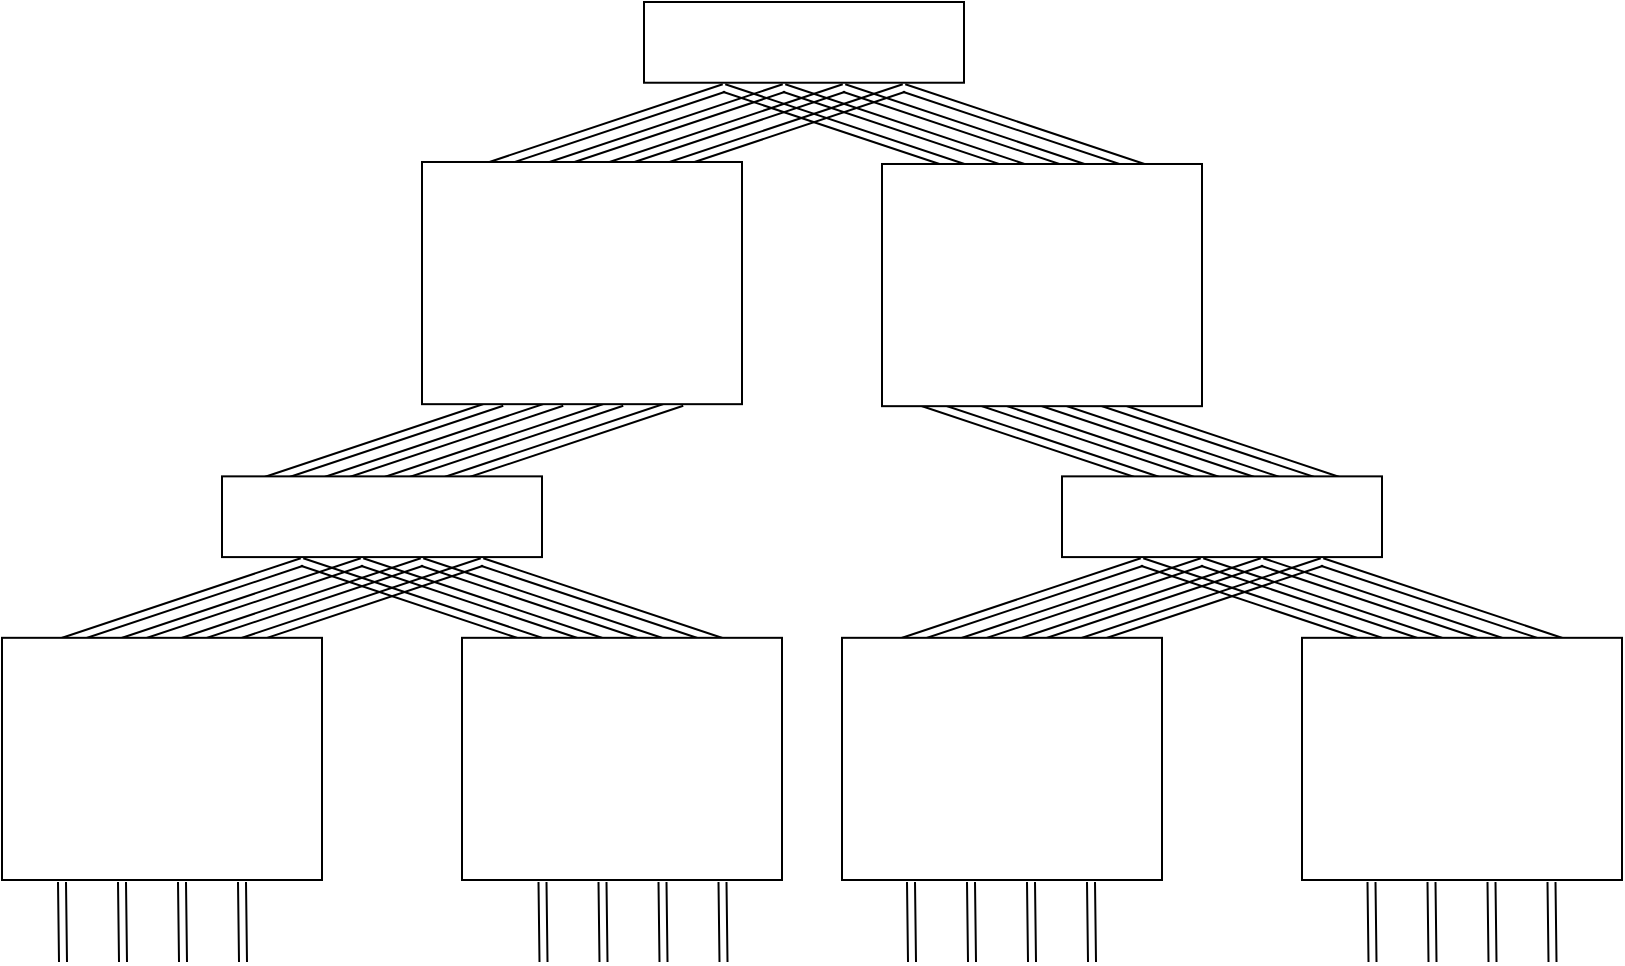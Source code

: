 <mxfile version="24.2.2" type="github">
  <diagram name="Page-1" id="-WETygOvhYKLJvWQvo6D">
    <mxGraphModel dx="986" dy="602" grid="1" gridSize="10" guides="1" tooltips="1" connect="1" arrows="1" fold="1" page="1" pageScale="1" pageWidth="850" pageHeight="1100" math="0" shadow="0">
      <root>
        <mxCell id="0" />
        <mxCell id="1" parent="0" />
        <mxCell id="1y08PZAfGzx5HJ8WRer2-4" style="rounded=0;orthogonalLoop=1;jettySize=auto;html=1;exitX=0.5;exitY=0;exitDx=0;exitDy=0;entryX=0.5;entryY=1;entryDx=0;entryDy=0;endArrow=none;endFill=0;shape=link;" edge="1" parent="1">
          <mxGeometry relative="1" as="geometry">
            <mxPoint x="100" y="480" as="sourcePoint" />
            <mxPoint x="220" y="440" as="targetPoint" />
          </mxGeometry>
        </mxCell>
        <mxCell id="1y08PZAfGzx5HJ8WRer2-5" style="rounded=0;orthogonalLoop=1;jettySize=auto;html=1;exitX=0.5;exitY=0;exitDx=0;exitDy=0;entryX=0.5;entryY=1;entryDx=0;entryDy=0;endArrow=none;endFill=0;shape=link;" edge="1" parent="1">
          <mxGeometry relative="1" as="geometry">
            <mxPoint x="70" y="480" as="sourcePoint" />
            <mxPoint x="190" y="440" as="targetPoint" />
          </mxGeometry>
        </mxCell>
        <mxCell id="1y08PZAfGzx5HJ8WRer2-6" style="rounded=0;orthogonalLoop=1;jettySize=auto;html=1;exitX=0.5;exitY=0;exitDx=0;exitDy=0;entryX=0.5;entryY=1;entryDx=0;entryDy=0;endArrow=none;endFill=0;shape=link;" edge="1" parent="1">
          <mxGeometry relative="1" as="geometry">
            <mxPoint x="160" y="480" as="sourcePoint" />
            <mxPoint x="280" y="440" as="targetPoint" />
          </mxGeometry>
        </mxCell>
        <mxCell id="1y08PZAfGzx5HJ8WRer2-7" style="rounded=0;orthogonalLoop=1;jettySize=auto;html=1;exitX=0.5;exitY=0;exitDx=0;exitDy=0;entryX=0.5;entryY=1;entryDx=0;entryDy=0;endArrow=none;endFill=0;shape=link;" edge="1" parent="1">
          <mxGeometry relative="1" as="geometry">
            <mxPoint x="130" y="480" as="sourcePoint" />
            <mxPoint x="250" y="440" as="targetPoint" />
          </mxGeometry>
        </mxCell>
        <mxCell id="1y08PZAfGzx5HJ8WRer2-8" style="rounded=0;orthogonalLoop=1;jettySize=auto;html=1;exitX=0.5;exitY=0;exitDx=0;exitDy=0;entryX=0.5;entryY=1;entryDx=0;entryDy=0;endArrow=none;endFill=0;shape=link;" edge="1" parent="1">
          <mxGeometry relative="1" as="geometry">
            <mxPoint x="370" y="480" as="sourcePoint" />
            <mxPoint x="250" y="440" as="targetPoint" />
          </mxGeometry>
        </mxCell>
        <mxCell id="1y08PZAfGzx5HJ8WRer2-10" style="rounded=0;orthogonalLoop=1;jettySize=auto;html=1;exitX=0.5;exitY=0;exitDx=0;exitDy=0;entryX=0.5;entryY=1;entryDx=0;entryDy=0;endArrow=none;endFill=0;shape=link;" edge="1" parent="1">
          <mxGeometry relative="1" as="geometry">
            <mxPoint x="400" y="480" as="sourcePoint" />
            <mxPoint x="280" y="440" as="targetPoint" />
          </mxGeometry>
        </mxCell>
        <mxCell id="1y08PZAfGzx5HJ8WRer2-11" style="rounded=0;orthogonalLoop=1;jettySize=auto;html=1;exitX=0.5;exitY=0;exitDx=0;exitDy=0;entryX=0.5;entryY=1;entryDx=0;entryDy=0;endArrow=none;endFill=0;shape=link;" edge="1" parent="1">
          <mxGeometry relative="1" as="geometry">
            <mxPoint x="310" y="480" as="sourcePoint" />
            <mxPoint x="190" y="440" as="targetPoint" />
          </mxGeometry>
        </mxCell>
        <mxCell id="1y08PZAfGzx5HJ8WRer2-12" style="rounded=0;orthogonalLoop=1;jettySize=auto;html=1;exitX=0.5;exitY=0;exitDx=0;exitDy=0;entryX=0.5;entryY=1;entryDx=0;entryDy=0;endArrow=none;endFill=0;shape=link;" edge="1" parent="1">
          <mxGeometry relative="1" as="geometry">
            <mxPoint x="340" y="480" as="sourcePoint" />
            <mxPoint x="220" y="440" as="targetPoint" />
          </mxGeometry>
        </mxCell>
        <mxCell id="1y08PZAfGzx5HJ8WRer2-39" style="rounded=0;orthogonalLoop=1;jettySize=auto;html=1;entryX=0.5;entryY=1;entryDx=0;entryDy=0;endArrow=none;endFill=0;shape=link;endSize=0;startSize=0;sourcePerimeterSpacing=-4;targetPerimeterSpacing=7;" edge="1" parent="1">
          <mxGeometry relative="1" as="geometry">
            <mxPoint x="555" y="640" as="sourcePoint" />
            <mxPoint x="554.5" y="600" as="targetPoint" />
          </mxGeometry>
        </mxCell>
        <mxCell id="1y08PZAfGzx5HJ8WRer2-40" style="rounded=0;orthogonalLoop=1;jettySize=auto;html=1;entryX=0.5;entryY=1;entryDx=0;entryDy=0;endArrow=none;endFill=0;shape=link;endSize=0;startSize=0;sourcePerimeterSpacing=-4;targetPerimeterSpacing=7;" edge="1" parent="1">
          <mxGeometry relative="1" as="geometry">
            <mxPoint x="585" y="640" as="sourcePoint" />
            <mxPoint x="584.5" y="600" as="targetPoint" />
          </mxGeometry>
        </mxCell>
        <mxCell id="1y08PZAfGzx5HJ8WRer2-41" style="rounded=0;orthogonalLoop=1;jettySize=auto;html=1;entryX=0.5;entryY=1;entryDx=0;entryDy=0;endArrow=none;endFill=0;shape=link;endSize=0;startSize=0;sourcePerimeterSpacing=-4;targetPerimeterSpacing=7;" edge="1" parent="1">
          <mxGeometry relative="1" as="geometry">
            <mxPoint x="495" y="640" as="sourcePoint" />
            <mxPoint x="494.5" y="600" as="targetPoint" />
          </mxGeometry>
        </mxCell>
        <mxCell id="1y08PZAfGzx5HJ8WRer2-42" style="rounded=0;orthogonalLoop=1;jettySize=auto;html=1;entryX=0.5;entryY=1;entryDx=0;entryDy=0;endArrow=none;endFill=0;shape=link;endSize=0;startSize=0;sourcePerimeterSpacing=-4;targetPerimeterSpacing=7;" edge="1" parent="1">
          <mxGeometry relative="1" as="geometry">
            <mxPoint x="525" y="640" as="sourcePoint" />
            <mxPoint x="524.5" y="600" as="targetPoint" />
          </mxGeometry>
        </mxCell>
        <mxCell id="1y08PZAfGzx5HJ8WRer2-43" style="rounded=0;orthogonalLoop=1;jettySize=auto;html=1;exitX=0.5;exitY=0;exitDx=0;exitDy=0;entryX=0.5;entryY=1;entryDx=0;entryDy=0;endArrow=none;endFill=0;shape=link;" edge="1" parent="1">
          <mxGeometry relative="1" as="geometry">
            <mxPoint x="230" y="400" as="sourcePoint" />
            <mxPoint x="350" y="360" as="targetPoint" />
          </mxGeometry>
        </mxCell>
        <mxCell id="1y08PZAfGzx5HJ8WRer2-44" style="rounded=0;orthogonalLoop=1;jettySize=auto;html=1;exitX=0.5;exitY=0;exitDx=0;exitDy=0;entryX=0.5;entryY=1;entryDx=0;entryDy=0;endArrow=none;endFill=0;shape=link;" edge="1" parent="1">
          <mxGeometry relative="1" as="geometry">
            <mxPoint x="260" y="400" as="sourcePoint" />
            <mxPoint x="380" y="360" as="targetPoint" />
          </mxGeometry>
        </mxCell>
        <mxCell id="1y08PZAfGzx5HJ8WRer2-45" style="rounded=0;orthogonalLoop=1;jettySize=auto;html=1;exitX=0.5;exitY=0;exitDx=0;exitDy=0;entryX=0.5;entryY=1;entryDx=0;entryDy=0;endArrow=none;endFill=0;shape=link;" edge="1" parent="1">
          <mxGeometry relative="1" as="geometry">
            <mxPoint x="170" y="400" as="sourcePoint" />
            <mxPoint x="290" y="360" as="targetPoint" />
          </mxGeometry>
        </mxCell>
        <mxCell id="1y08PZAfGzx5HJ8WRer2-46" style="rounded=0;orthogonalLoop=1;jettySize=auto;html=1;exitX=0.5;exitY=0;exitDx=0;exitDy=0;entryX=0.5;entryY=1;entryDx=0;entryDy=0;endArrow=none;endFill=0;shape=link;" edge="1" parent="1">
          <mxGeometry relative="1" as="geometry">
            <mxPoint x="200" y="400" as="sourcePoint" />
            <mxPoint x="320" y="360" as="targetPoint" />
          </mxGeometry>
        </mxCell>
        <mxCell id="1y08PZAfGzx5HJ8WRer2-28" style="rounded=0;orthogonalLoop=1;jettySize=auto;html=1;exitX=0.5;exitY=0;exitDx=0;exitDy=0;entryX=0.5;entryY=1;entryDx=0;entryDy=0;endArrow=none;endFill=0;shape=link;" edge="1" parent="1">
          <mxGeometry relative="1" as="geometry">
            <mxPoint x="311" y="243" as="sourcePoint" />
            <mxPoint x="431" y="203" as="targetPoint" />
          </mxGeometry>
        </mxCell>
        <mxCell id="1y08PZAfGzx5HJ8WRer2-31" style="rounded=0;orthogonalLoop=1;jettySize=auto;html=1;exitX=0.5;exitY=0;exitDx=0;exitDy=0;entryX=0.5;entryY=1;entryDx=0;entryDy=0;endArrow=none;endFill=0;shape=link;" edge="1" parent="1">
          <mxGeometry relative="1" as="geometry">
            <mxPoint x="281" y="243" as="sourcePoint" />
            <mxPoint x="401" y="203" as="targetPoint" />
          </mxGeometry>
        </mxCell>
        <mxCell id="1y08PZAfGzx5HJ8WRer2-32" style="rounded=0;orthogonalLoop=1;jettySize=auto;html=1;exitX=0.5;exitY=0;exitDx=0;exitDy=0;entryX=0.5;entryY=1;entryDx=0;entryDy=0;endArrow=none;endFill=0;shape=link;" edge="1" parent="1">
          <mxGeometry relative="1" as="geometry">
            <mxPoint x="371" y="243" as="sourcePoint" />
            <mxPoint x="491" y="203" as="targetPoint" />
          </mxGeometry>
        </mxCell>
        <mxCell id="1y08PZAfGzx5HJ8WRer2-33" style="rounded=0;orthogonalLoop=1;jettySize=auto;html=1;exitX=0.5;exitY=0;exitDx=0;exitDy=0;entryX=0.5;entryY=1;entryDx=0;entryDy=0;endArrow=none;endFill=0;shape=link;" edge="1" parent="1">
          <mxGeometry relative="1" as="geometry">
            <mxPoint x="341" y="243" as="sourcePoint" />
            <mxPoint x="461" y="203" as="targetPoint" />
          </mxGeometry>
        </mxCell>
        <mxCell id="1y08PZAfGzx5HJ8WRer2-34" style="rounded=0;orthogonalLoop=1;jettySize=auto;html=1;exitX=0.5;exitY=0;exitDx=0;exitDy=0;entryX=0.5;entryY=1;entryDx=0;entryDy=0;endArrow=none;endFill=0;shape=link;" edge="1" parent="1">
          <mxGeometry relative="1" as="geometry">
            <mxPoint x="581" y="243" as="sourcePoint" />
            <mxPoint x="461" y="203" as="targetPoint" />
          </mxGeometry>
        </mxCell>
        <mxCell id="1y08PZAfGzx5HJ8WRer2-36" style="rounded=0;orthogonalLoop=1;jettySize=auto;html=1;exitX=0.5;exitY=0;exitDx=0;exitDy=0;entryX=0.5;entryY=1;entryDx=0;entryDy=0;endArrow=none;endFill=0;shape=link;" edge="1" parent="1">
          <mxGeometry relative="1" as="geometry">
            <mxPoint x="611" y="243" as="sourcePoint" />
            <mxPoint x="491" y="203" as="targetPoint" />
          </mxGeometry>
        </mxCell>
        <mxCell id="1y08PZAfGzx5HJ8WRer2-37" style="rounded=0;orthogonalLoop=1;jettySize=auto;html=1;exitX=0.5;exitY=0;exitDx=0;exitDy=0;entryX=0.5;entryY=1;entryDx=0;entryDy=0;endArrow=none;endFill=0;shape=link;" edge="1" parent="1">
          <mxGeometry relative="1" as="geometry">
            <mxPoint x="521" y="243" as="sourcePoint" />
            <mxPoint x="401" y="203" as="targetPoint" />
          </mxGeometry>
        </mxCell>
        <mxCell id="1y08PZAfGzx5HJ8WRer2-38" style="rounded=0;orthogonalLoop=1;jettySize=auto;html=1;exitX=0.5;exitY=0;exitDx=0;exitDy=0;entryX=0.5;entryY=1;entryDx=0;entryDy=0;endArrow=none;endFill=0;shape=link;" edge="1" parent="1">
          <mxGeometry relative="1" as="geometry">
            <mxPoint x="551" y="243" as="sourcePoint" />
            <mxPoint x="431" y="203" as="targetPoint" />
          </mxGeometry>
        </mxCell>
        <mxCell id="1y08PZAfGzx5HJ8WRer2-16" style="rounded=0;orthogonalLoop=1;jettySize=auto;html=1;exitX=0.5;exitY=0;exitDx=0;exitDy=0;entryX=0.5;entryY=1;entryDx=0;entryDy=0;endArrow=none;endFill=0;shape=link;" edge="1" parent="1">
          <mxGeometry relative="1" as="geometry">
            <mxPoint x="520" y="480" as="sourcePoint" />
            <mxPoint x="640" y="440" as="targetPoint" />
          </mxGeometry>
        </mxCell>
        <mxCell id="1y08PZAfGzx5HJ8WRer2-19" style="rounded=0;orthogonalLoop=1;jettySize=auto;html=1;exitX=0.5;exitY=0;exitDx=0;exitDy=0;entryX=0.5;entryY=1;entryDx=0;entryDy=0;endArrow=none;endFill=0;shape=link;" edge="1" parent="1">
          <mxGeometry relative="1" as="geometry">
            <mxPoint x="490" y="480" as="sourcePoint" />
            <mxPoint x="610" y="440" as="targetPoint" />
          </mxGeometry>
        </mxCell>
        <mxCell id="1y08PZAfGzx5HJ8WRer2-20" style="rounded=0;orthogonalLoop=1;jettySize=auto;html=1;exitX=0.5;exitY=0;exitDx=0;exitDy=0;entryX=0.5;entryY=1;entryDx=0;entryDy=0;endArrow=none;endFill=0;shape=link;" edge="1" parent="1">
          <mxGeometry relative="1" as="geometry">
            <mxPoint x="580" y="480" as="sourcePoint" />
            <mxPoint x="700" y="440" as="targetPoint" />
          </mxGeometry>
        </mxCell>
        <mxCell id="1y08PZAfGzx5HJ8WRer2-21" style="rounded=0;orthogonalLoop=1;jettySize=auto;html=1;exitX=0.5;exitY=0;exitDx=0;exitDy=0;entryX=0.5;entryY=1;entryDx=0;entryDy=0;endArrow=none;endFill=0;shape=link;" edge="1" parent="1">
          <mxGeometry relative="1" as="geometry">
            <mxPoint x="550" y="480" as="sourcePoint" />
            <mxPoint x="670" y="440" as="targetPoint" />
          </mxGeometry>
        </mxCell>
        <mxCell id="1y08PZAfGzx5HJ8WRer2-22" style="rounded=0;orthogonalLoop=1;jettySize=auto;html=1;exitX=0.5;exitY=0;exitDx=0;exitDy=0;entryX=0.5;entryY=1;entryDx=0;entryDy=0;endArrow=none;endFill=0;shape=link;" edge="1" parent="1">
          <mxGeometry relative="1" as="geometry">
            <mxPoint x="790" y="480" as="sourcePoint" />
            <mxPoint x="670" y="440" as="targetPoint" />
          </mxGeometry>
        </mxCell>
        <mxCell id="1y08PZAfGzx5HJ8WRer2-24" style="rounded=0;orthogonalLoop=1;jettySize=auto;html=1;exitX=0.5;exitY=0;exitDx=0;exitDy=0;entryX=0.5;entryY=1;entryDx=0;entryDy=0;endArrow=none;endFill=0;shape=link;" edge="1" parent="1">
          <mxGeometry relative="1" as="geometry">
            <mxPoint x="820" y="480" as="sourcePoint" />
            <mxPoint x="700" y="440" as="targetPoint" />
          </mxGeometry>
        </mxCell>
        <mxCell id="1y08PZAfGzx5HJ8WRer2-25" style="rounded=0;orthogonalLoop=1;jettySize=auto;html=1;exitX=0.5;exitY=0;exitDx=0;exitDy=0;entryX=0.5;entryY=1;entryDx=0;entryDy=0;endArrow=none;endFill=0;shape=link;" edge="1" parent="1">
          <mxGeometry relative="1" as="geometry">
            <mxPoint x="730" y="480" as="sourcePoint" />
            <mxPoint x="610" y="440" as="targetPoint" />
          </mxGeometry>
        </mxCell>
        <mxCell id="1y08PZAfGzx5HJ8WRer2-26" style="rounded=0;orthogonalLoop=1;jettySize=auto;html=1;exitX=0.5;exitY=0;exitDx=0;exitDy=0;entryX=0.5;entryY=1;entryDx=0;entryDy=0;endArrow=none;endFill=0;shape=link;" edge="1" parent="1">
          <mxGeometry relative="1" as="geometry">
            <mxPoint x="760" y="480" as="sourcePoint" />
            <mxPoint x="640" y="440" as="targetPoint" />
          </mxGeometry>
        </mxCell>
        <mxCell id="1y08PZAfGzx5HJ8WRer2-55" style="rounded=0;orthogonalLoop=1;jettySize=auto;html=1;entryX=0.5;entryY=1;entryDx=0;entryDy=0;endArrow=none;endFill=0;shape=link;endSize=0;startSize=0;sourcePerimeterSpacing=-4;targetPerimeterSpacing=7;" edge="1" parent="1">
          <mxGeometry relative="1" as="geometry">
            <mxPoint x="785.25" y="640" as="sourcePoint" />
            <mxPoint x="784.75" y="600" as="targetPoint" />
          </mxGeometry>
        </mxCell>
        <mxCell id="1y08PZAfGzx5HJ8WRer2-56" style="rounded=0;orthogonalLoop=1;jettySize=auto;html=1;entryX=0.5;entryY=1;entryDx=0;entryDy=0;endArrow=none;endFill=0;shape=link;endSize=0;startSize=0;sourcePerimeterSpacing=-4;targetPerimeterSpacing=7;" edge="1" parent="1">
          <mxGeometry relative="1" as="geometry">
            <mxPoint x="815.25" y="640" as="sourcePoint" />
            <mxPoint x="814.75" y="600" as="targetPoint" />
          </mxGeometry>
        </mxCell>
        <mxCell id="1y08PZAfGzx5HJ8WRer2-57" style="rounded=0;orthogonalLoop=1;jettySize=auto;html=1;entryX=0.5;entryY=1;entryDx=0;entryDy=0;endArrow=none;endFill=0;shape=link;endSize=0;startSize=0;sourcePerimeterSpacing=-4;targetPerimeterSpacing=7;" edge="1" parent="1">
          <mxGeometry relative="1" as="geometry">
            <mxPoint x="725.25" y="640" as="sourcePoint" />
            <mxPoint x="724.75" y="600" as="targetPoint" />
          </mxGeometry>
        </mxCell>
        <mxCell id="1y08PZAfGzx5HJ8WRer2-58" style="rounded=0;orthogonalLoop=1;jettySize=auto;html=1;entryX=0.5;entryY=1;entryDx=0;entryDy=0;endArrow=none;endFill=0;shape=link;endSize=0;startSize=0;sourcePerimeterSpacing=-4;targetPerimeterSpacing=7;" edge="1" parent="1">
          <mxGeometry relative="1" as="geometry">
            <mxPoint x="755.25" y="640" as="sourcePoint" />
            <mxPoint x="754.75" y="600" as="targetPoint" />
          </mxGeometry>
        </mxCell>
        <mxCell id="1y08PZAfGzx5HJ8WRer2-59" style="rounded=0;orthogonalLoop=1;jettySize=auto;html=1;entryX=0.5;entryY=1;entryDx=0;entryDy=0;endArrow=none;endFill=0;shape=link;endSize=0;startSize=0;sourcePerimeterSpacing=-4;targetPerimeterSpacing=7;" edge="1" parent="1">
          <mxGeometry relative="1" as="geometry">
            <mxPoint x="130.5" y="640" as="sourcePoint" />
            <mxPoint x="130" y="600" as="targetPoint" />
          </mxGeometry>
        </mxCell>
        <mxCell id="1y08PZAfGzx5HJ8WRer2-60" style="rounded=0;orthogonalLoop=1;jettySize=auto;html=1;entryX=0.5;entryY=1;entryDx=0;entryDy=0;endArrow=none;endFill=0;shape=link;endSize=0;startSize=0;sourcePerimeterSpacing=-4;targetPerimeterSpacing=7;" edge="1" parent="1">
          <mxGeometry relative="1" as="geometry">
            <mxPoint x="160.5" y="640" as="sourcePoint" />
            <mxPoint x="160" y="600" as="targetPoint" />
          </mxGeometry>
        </mxCell>
        <mxCell id="1y08PZAfGzx5HJ8WRer2-61" style="rounded=0;orthogonalLoop=1;jettySize=auto;html=1;entryX=0.5;entryY=1;entryDx=0;entryDy=0;endArrow=none;endFill=0;shape=link;endSize=0;startSize=0;sourcePerimeterSpacing=-4;targetPerimeterSpacing=7;" edge="1" parent="1">
          <mxGeometry relative="1" as="geometry">
            <mxPoint x="70.5" y="640" as="sourcePoint" />
            <mxPoint x="70" y="600" as="targetPoint" />
          </mxGeometry>
        </mxCell>
        <mxCell id="1y08PZAfGzx5HJ8WRer2-62" style="rounded=0;orthogonalLoop=1;jettySize=auto;html=1;entryX=0.5;entryY=1;entryDx=0;entryDy=0;endArrow=none;endFill=0;shape=link;endSize=0;startSize=0;sourcePerimeterSpacing=-4;targetPerimeterSpacing=7;" edge="1" parent="1">
          <mxGeometry relative="1" as="geometry">
            <mxPoint x="100.5" y="640" as="sourcePoint" />
            <mxPoint x="100" y="600" as="targetPoint" />
          </mxGeometry>
        </mxCell>
        <mxCell id="1y08PZAfGzx5HJ8WRer2-63" style="rounded=0;orthogonalLoop=1;jettySize=auto;html=1;entryX=0.5;entryY=1;entryDx=0;entryDy=0;endArrow=none;endFill=0;shape=link;endSize=0;startSize=0;sourcePerimeterSpacing=-4;targetPerimeterSpacing=7;" edge="1" parent="1">
          <mxGeometry relative="1" as="geometry">
            <mxPoint x="370.75" y="640" as="sourcePoint" />
            <mxPoint x="370.25" y="600" as="targetPoint" />
          </mxGeometry>
        </mxCell>
        <mxCell id="1y08PZAfGzx5HJ8WRer2-64" style="rounded=0;orthogonalLoop=1;jettySize=auto;html=1;entryX=0.5;entryY=1;entryDx=0;entryDy=0;endArrow=none;endFill=0;shape=link;endSize=0;startSize=0;sourcePerimeterSpacing=-4;targetPerimeterSpacing=7;" edge="1" parent="1">
          <mxGeometry relative="1" as="geometry">
            <mxPoint x="400.75" y="640" as="sourcePoint" />
            <mxPoint x="400.25" y="600" as="targetPoint" />
          </mxGeometry>
        </mxCell>
        <mxCell id="1y08PZAfGzx5HJ8WRer2-65" style="rounded=0;orthogonalLoop=1;jettySize=auto;html=1;entryX=0.5;entryY=1;entryDx=0;entryDy=0;endArrow=none;endFill=0;shape=link;endSize=0;startSize=0;sourcePerimeterSpacing=-4;targetPerimeterSpacing=7;" edge="1" parent="1">
          <mxGeometry relative="1" as="geometry">
            <mxPoint x="310.75" y="640" as="sourcePoint" />
            <mxPoint x="310.25" y="600" as="targetPoint" />
          </mxGeometry>
        </mxCell>
        <mxCell id="1y08PZAfGzx5HJ8WRer2-66" style="rounded=0;orthogonalLoop=1;jettySize=auto;html=1;entryX=0.5;entryY=1;entryDx=0;entryDy=0;endArrow=none;endFill=0;shape=link;endSize=0;startSize=0;sourcePerimeterSpacing=-4;targetPerimeterSpacing=7;" edge="1" parent="1">
          <mxGeometry relative="1" as="geometry">
            <mxPoint x="340.75" y="640" as="sourcePoint" />
            <mxPoint x="340.25" y="600" as="targetPoint" />
          </mxGeometry>
        </mxCell>
        <mxCell id="1y08PZAfGzx5HJ8WRer2-67" style="rounded=0;orthogonalLoop=1;jettySize=auto;html=1;exitX=0.5;exitY=0;exitDx=0;exitDy=0;entryX=0.5;entryY=1;entryDx=0;entryDy=0;endArrow=none;endFill=0;shape=link;" edge="1" parent="1">
          <mxGeometry relative="1" as="geometry">
            <mxPoint x="680" y="400" as="sourcePoint" />
            <mxPoint x="560" y="360" as="targetPoint" />
          </mxGeometry>
        </mxCell>
        <mxCell id="1y08PZAfGzx5HJ8WRer2-68" style="rounded=0;orthogonalLoop=1;jettySize=auto;html=1;exitX=0.5;exitY=0;exitDx=0;exitDy=0;entryX=0.5;entryY=1;entryDx=0;entryDy=0;endArrow=none;endFill=0;shape=link;" edge="1" parent="1">
          <mxGeometry relative="1" as="geometry">
            <mxPoint x="710" y="400" as="sourcePoint" />
            <mxPoint x="590" y="360" as="targetPoint" />
          </mxGeometry>
        </mxCell>
        <mxCell id="1y08PZAfGzx5HJ8WRer2-69" style="rounded=0;orthogonalLoop=1;jettySize=auto;html=1;exitX=0.5;exitY=0;exitDx=0;exitDy=0;entryX=0.5;entryY=1;entryDx=0;entryDy=0;endArrow=none;endFill=0;shape=link;" edge="1" parent="1">
          <mxGeometry relative="1" as="geometry">
            <mxPoint x="620" y="400" as="sourcePoint" />
            <mxPoint x="500" y="360" as="targetPoint" />
          </mxGeometry>
        </mxCell>
        <mxCell id="1y08PZAfGzx5HJ8WRer2-70" style="rounded=0;orthogonalLoop=1;jettySize=auto;html=1;exitX=0.5;exitY=0;exitDx=0;exitDy=0;entryX=0.5;entryY=1;entryDx=0;entryDy=0;endArrow=none;endFill=0;shape=link;" edge="1" parent="1">
          <mxGeometry relative="1" as="geometry">
            <mxPoint x="650" y="400" as="sourcePoint" />
            <mxPoint x="530" y="360" as="targetPoint" />
          </mxGeometry>
        </mxCell>
        <mxCell id="1y08PZAfGzx5HJ8WRer2-1" value="" style="rounded=0;whiteSpace=wrap;html=1;" vertex="1" parent="1">
          <mxGeometry x="40" y="477.909" width="160" height="121.091" as="geometry" />
        </mxCell>
        <mxCell id="1y08PZAfGzx5HJ8WRer2-2" value="" style="rounded=0;whiteSpace=wrap;html=1;" vertex="1" parent="1">
          <mxGeometry x="150" y="397.182" width="160" height="40.364" as="geometry" />
        </mxCell>
        <mxCell id="1y08PZAfGzx5HJ8WRer2-9" value="" style="rounded=0;whiteSpace=wrap;html=1;" vertex="1" parent="1">
          <mxGeometry x="270" y="477.909" width="160" height="121.091" as="geometry" />
        </mxCell>
        <mxCell id="1y08PZAfGzx5HJ8WRer2-29" value="" style="rounded=0;whiteSpace=wrap;html=1;" vertex="1" parent="1">
          <mxGeometry x="250" y="239.997" width="160" height="121.091" as="geometry" />
        </mxCell>
        <mxCell id="1y08PZAfGzx5HJ8WRer2-30" value="" style="rounded=0;whiteSpace=wrap;html=1;" vertex="1" parent="1">
          <mxGeometry x="361" y="160" width="160" height="40.364" as="geometry" />
        </mxCell>
        <mxCell id="1y08PZAfGzx5HJ8WRer2-35" value="" style="rounded=0;whiteSpace=wrap;html=1;" vertex="1" parent="1">
          <mxGeometry x="480" y="240.997" width="160" height="121.091" as="geometry" />
        </mxCell>
        <mxCell id="1y08PZAfGzx5HJ8WRer2-17" value="" style="rounded=0;whiteSpace=wrap;html=1;" vertex="1" parent="1">
          <mxGeometry x="460" y="477.909" width="160" height="121.091" as="geometry" />
        </mxCell>
        <mxCell id="1y08PZAfGzx5HJ8WRer2-18" value="" style="rounded=0;whiteSpace=wrap;html=1;" vertex="1" parent="1">
          <mxGeometry x="570" y="397.182" width="160" height="40.364" as="geometry" />
        </mxCell>
        <mxCell id="1y08PZAfGzx5HJ8WRer2-23" value="" style="rounded=0;whiteSpace=wrap;html=1;" vertex="1" parent="1">
          <mxGeometry x="690" y="477.909" width="160" height="121.091" as="geometry" />
        </mxCell>
      </root>
    </mxGraphModel>
  </diagram>
</mxfile>
